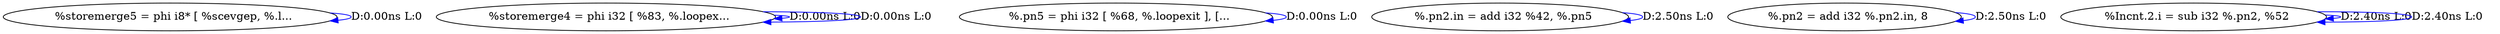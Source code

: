 digraph {
Node0x3068ef0[label="  %storemerge5 = phi i8* [ %scevgep, %.l..."];
Node0x3068ef0 -> Node0x3068ef0[label="D:0.00ns L:0",color=blue];
Node0x3068fd0[label="  %storemerge4 = phi i32 [ %83, %.loopex..."];
Node0x3068fd0 -> Node0x3068fd0[label="D:0.00ns L:0",color=blue];
Node0x3068fd0 -> Node0x3068fd0[label="D:0.00ns L:0",color=blue];
Node0x30690b0[label="  %.pn5 = phi i32 [ %68, %.loopexit ], [..."];
Node0x30690b0 -> Node0x30690b0[label="D:0.00ns L:0",color=blue];
Node0x3069190[label="  %.pn2.in = add i32 %42, %.pn5"];
Node0x3069190 -> Node0x3069190[label="D:2.50ns L:0",color=blue];
Node0x3069270[label="  %.pn2 = add i32 %.pn2.in, 8"];
Node0x3069270 -> Node0x3069270[label="D:2.50ns L:0",color=blue];
Node0x3069350[label="  %Incnt.2.i = sub i32 %.pn2, %52"];
Node0x3069350 -> Node0x3069350[label="D:2.40ns L:0",color=blue];
Node0x3069350 -> Node0x3069350[label="D:2.40ns L:0",color=blue];
}
